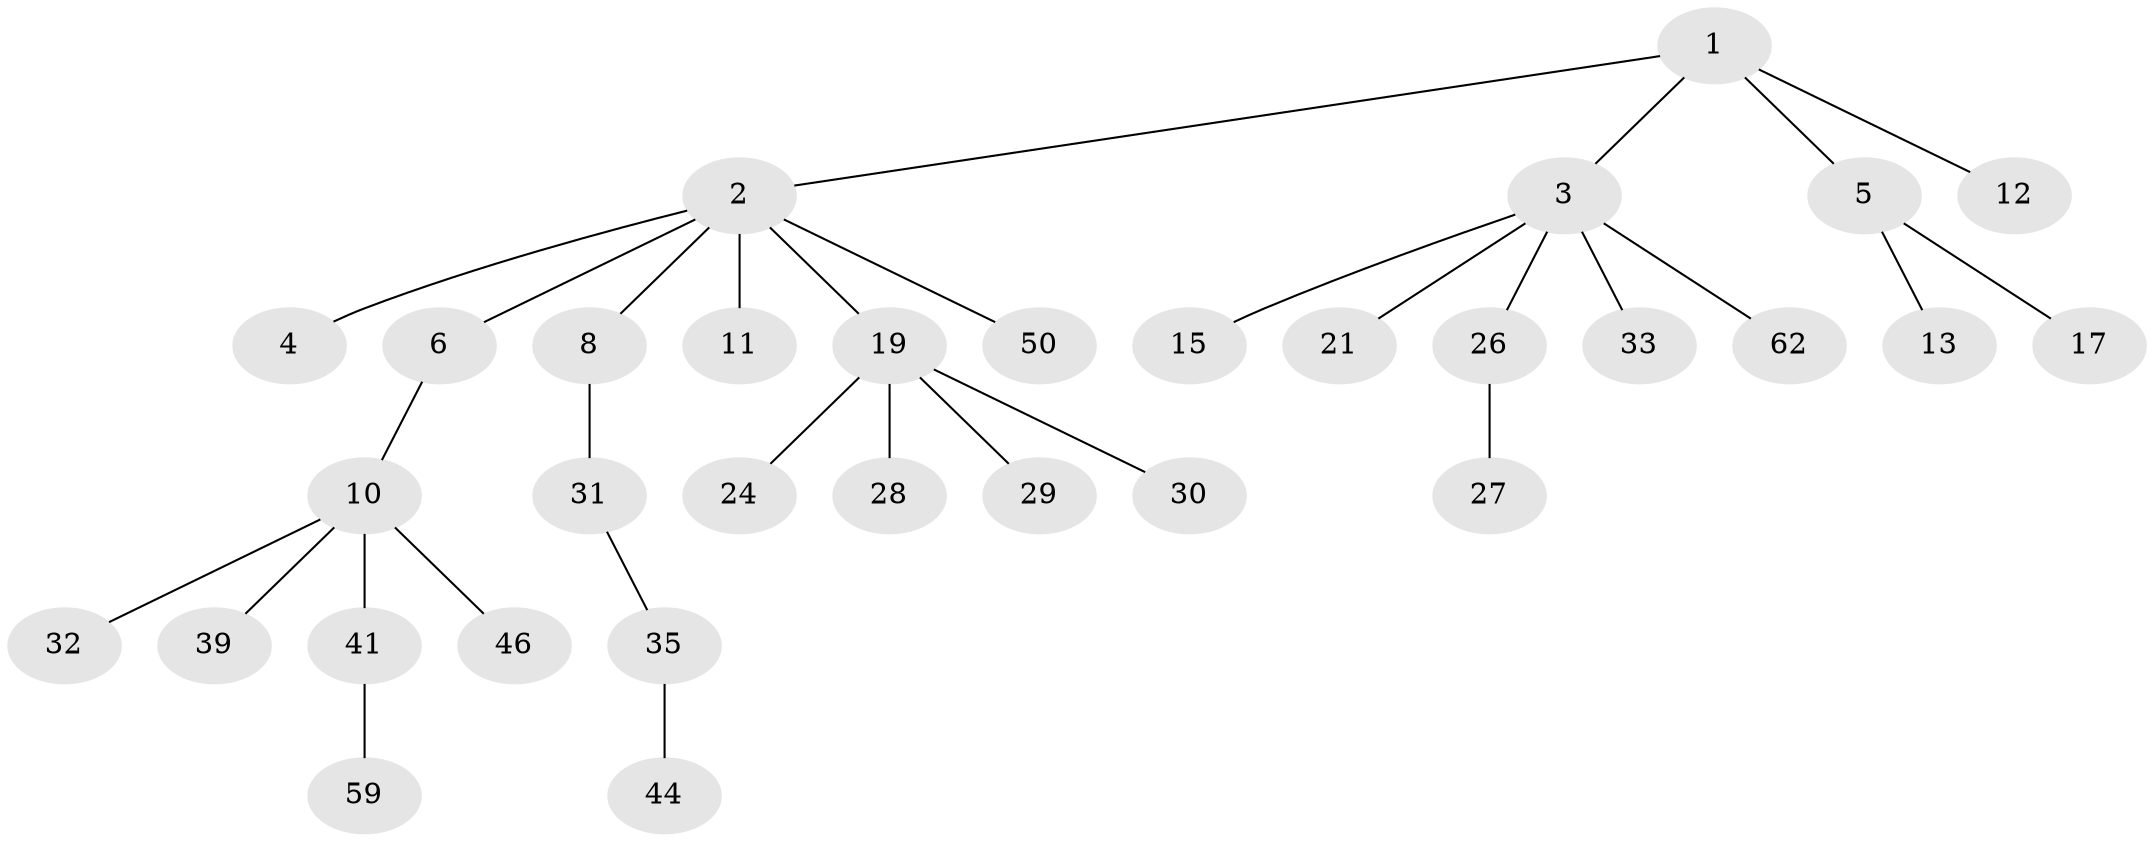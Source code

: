 // original degree distribution, {4: 0.046875, 7: 0.015625, 5: 0.0625, 2: 0.265625, 3: 0.109375, 1: 0.5}
// Generated by graph-tools (version 1.1) at 2025/15/03/09/25 04:15:32]
// undirected, 32 vertices, 31 edges
graph export_dot {
graph [start="1"]
  node [color=gray90,style=filled];
  1;
  2;
  3 [super="+20+9"];
  4 [super="+7"];
  5;
  6 [super="+52+42"];
  8;
  10 [super="+18+45"];
  11 [super="+57"];
  12;
  13;
  15 [super="+37+16"];
  17;
  19 [super="+22+56+23"];
  21 [super="+34"];
  24;
  26;
  27;
  28;
  29;
  30 [super="+48"];
  31;
  32 [super="+38+55"];
  33;
  35 [super="+58"];
  39 [super="+40"];
  41;
  44;
  46 [super="+54"];
  50;
  59;
  62;
  1 -- 2;
  1 -- 3;
  1 -- 5;
  1 -- 12;
  2 -- 4;
  2 -- 6;
  2 -- 8;
  2 -- 11;
  2 -- 19;
  2 -- 50;
  3 -- 26;
  3 -- 33;
  3 -- 21;
  3 -- 62;
  3 -- 15;
  5 -- 13;
  5 -- 17;
  6 -- 10;
  8 -- 31;
  10 -- 32;
  10 -- 39;
  10 -- 41;
  10 -- 46;
  19 -- 24;
  19 -- 28;
  19 -- 29;
  19 -- 30;
  26 -- 27;
  31 -- 35;
  35 -- 44;
  41 -- 59;
}
